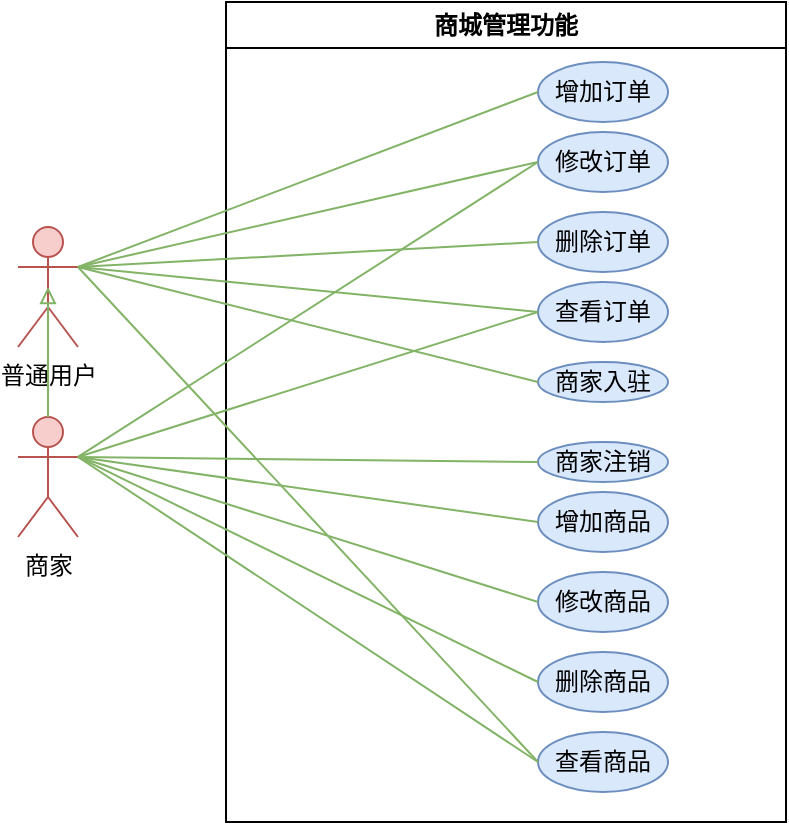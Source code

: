 <mxfile version="25.0.1">
  <diagram name="第 1 页" id="RTJovubdE_YrsCHvYEaq">
    <mxGraphModel dx="1050" dy="569" grid="1" gridSize="10" guides="1" tooltips="1" connect="1" arrows="1" fold="1" page="1" pageScale="1" pageWidth="827" pageHeight="1169" math="0" shadow="0">
      <root>
        <mxCell id="0" />
        <mxCell id="1" parent="0" />
        <mxCell id="zeIB3MRSu70Jo39GSCDh-1" value="商城管理功能" style="swimlane;whiteSpace=wrap;html=1;" parent="1" vertex="1">
          <mxGeometry x="324" y="110" width="280" height="410" as="geometry" />
        </mxCell>
        <mxCell id="zeIB3MRSu70Jo39GSCDh-5" value="增加订单" style="ellipse;whiteSpace=wrap;html=1;fillColor=#dae8fc;strokeColor=#6c8ebf;" parent="zeIB3MRSu70Jo39GSCDh-1" vertex="1">
          <mxGeometry x="156" y="30" width="65" height="30" as="geometry" />
        </mxCell>
        <mxCell id="zeIB3MRSu70Jo39GSCDh-6" value="修改订单" style="ellipse;whiteSpace=wrap;html=1;fillColor=#dae8fc;strokeColor=#6c8ebf;" parent="zeIB3MRSu70Jo39GSCDh-1" vertex="1">
          <mxGeometry x="156" y="65" width="65" height="30" as="geometry" />
        </mxCell>
        <mxCell id="zeIB3MRSu70Jo39GSCDh-10" value="查看订单" style="ellipse;whiteSpace=wrap;html=1;fillColor=#dae8fc;strokeColor=#6c8ebf;" parent="zeIB3MRSu70Jo39GSCDh-1" vertex="1">
          <mxGeometry x="156" y="140" width="65" height="30" as="geometry" />
        </mxCell>
        <mxCell id="zeIB3MRSu70Jo39GSCDh-13" value="增加商品" style="ellipse;whiteSpace=wrap;html=1;fillColor=#dae8fc;strokeColor=#6c8ebf;" parent="zeIB3MRSu70Jo39GSCDh-1" vertex="1">
          <mxGeometry x="156" y="245" width="65" height="30" as="geometry" />
        </mxCell>
        <mxCell id="zeIB3MRSu70Jo39GSCDh-14" value="修改商品" style="ellipse;whiteSpace=wrap;html=1;fillColor=#dae8fc;strokeColor=#6c8ebf;" parent="zeIB3MRSu70Jo39GSCDh-1" vertex="1">
          <mxGeometry x="156" y="285" width="65" height="30" as="geometry" />
        </mxCell>
        <mxCell id="zeIB3MRSu70Jo39GSCDh-15" value="删除商品" style="ellipse;whiteSpace=wrap;html=1;fillColor=#dae8fc;strokeColor=#6c8ebf;" parent="zeIB3MRSu70Jo39GSCDh-1" vertex="1">
          <mxGeometry x="156" y="325" width="65" height="30" as="geometry" />
        </mxCell>
        <mxCell id="zeIB3MRSu70Jo39GSCDh-16" value="查看商品" style="ellipse;whiteSpace=wrap;html=1;fillColor=#dae8fc;strokeColor=#6c8ebf;" parent="zeIB3MRSu70Jo39GSCDh-1" vertex="1">
          <mxGeometry x="156" y="365" width="65" height="30" as="geometry" />
        </mxCell>
        <mxCell id="zeIB3MRSu70Jo39GSCDh-23" value="删除订单" style="ellipse;whiteSpace=wrap;html=1;fillColor=#dae8fc;strokeColor=#6c8ebf;" parent="zeIB3MRSu70Jo39GSCDh-1" vertex="1">
          <mxGeometry x="156" y="105" width="65" height="30" as="geometry" />
        </mxCell>
        <mxCell id="zeIB3MRSu70Jo39GSCDh-36" value="商家入驻" style="ellipse;whiteSpace=wrap;html=1;fillColor=#dae8fc;strokeColor=#6c8ebf;" parent="zeIB3MRSu70Jo39GSCDh-1" vertex="1">
          <mxGeometry x="156" y="180" width="65" height="20" as="geometry" />
        </mxCell>
        <mxCell id="zeIB3MRSu70Jo39GSCDh-38" value="商家注销" style="ellipse;whiteSpace=wrap;html=1;fillColor=#dae8fc;strokeColor=#6c8ebf;" parent="zeIB3MRSu70Jo39GSCDh-1" vertex="1">
          <mxGeometry x="156" y="220" width="65" height="20" as="geometry" />
        </mxCell>
        <mxCell id="zeIB3MRSu70Jo39GSCDh-26" value="普通用户" style="shape=umlActor;verticalLabelPosition=bottom;verticalAlign=top;html=1;fillColor=#f8cecc;strokeColor=#b85450;" parent="1" vertex="1">
          <mxGeometry x="220" y="222.5" width="30" height="60" as="geometry" />
        </mxCell>
        <mxCell id="zeIB3MRSu70Jo39GSCDh-27" value="商家" style="shape=umlActor;verticalLabelPosition=bottom;verticalAlign=top;html=1;fillColor=#f8cecc;strokeColor=#b85450;" parent="1" vertex="1">
          <mxGeometry x="220" y="317.5" width="30" height="60" as="geometry" />
        </mxCell>
        <mxCell id="zeIB3MRSu70Jo39GSCDh-29" value="" style="endArrow=block;endFill=0;html=1;rounded=0;fillColor=#d5e8d4;strokeColor=#82b366;exitX=0.5;exitY=0;exitDx=0;exitDy=0;exitPerimeter=0;entryX=0.5;entryY=0.5;entryDx=0;entryDy=0;entryPerimeter=0;" parent="1" source="zeIB3MRSu70Jo39GSCDh-27" target="zeIB3MRSu70Jo39GSCDh-26" edge="1">
          <mxGeometry width="160" relative="1" as="geometry">
            <mxPoint x="275" y="427.5" as="sourcePoint" />
            <mxPoint x="260" y="347.5" as="targetPoint" />
          </mxGeometry>
        </mxCell>
        <mxCell id="SpIIGXyJDKN4H7VPbkmo-3" value="" style="endArrow=none;html=1;rounded=0;fillColor=#d5e8d4;strokeColor=#82b366;entryX=1;entryY=0.333;entryDx=0;entryDy=0;entryPerimeter=0;exitX=0;exitY=0.5;exitDx=0;exitDy=0;" edge="1" parent="1" source="zeIB3MRSu70Jo39GSCDh-23" target="zeIB3MRSu70Jo39GSCDh-26">
          <mxGeometry width="50" height="50" relative="1" as="geometry">
            <mxPoint x="777" y="170" as="sourcePoint" />
            <mxPoint x="691" y="170" as="targetPoint" />
          </mxGeometry>
        </mxCell>
        <mxCell id="SpIIGXyJDKN4H7VPbkmo-4" value="" style="endArrow=none;html=1;rounded=0;fillColor=#d5e8d4;strokeColor=#82b366;entryX=1;entryY=0.333;entryDx=0;entryDy=0;entryPerimeter=0;exitX=0;exitY=0.5;exitDx=0;exitDy=0;" edge="1" parent="1" source="zeIB3MRSu70Jo39GSCDh-10" target="zeIB3MRSu70Jo39GSCDh-26">
          <mxGeometry width="50" height="50" relative="1" as="geometry">
            <mxPoint x="787" y="180" as="sourcePoint" />
            <mxPoint x="701" y="180" as="targetPoint" />
          </mxGeometry>
        </mxCell>
        <mxCell id="SpIIGXyJDKN4H7VPbkmo-5" value="" style="endArrow=none;html=1;rounded=0;fillColor=#d5e8d4;strokeColor=#82b366;entryX=1;entryY=0.333;entryDx=0;entryDy=0;entryPerimeter=0;exitX=0;exitY=0.5;exitDx=0;exitDy=0;" edge="1" parent="1" source="zeIB3MRSu70Jo39GSCDh-36" target="zeIB3MRSu70Jo39GSCDh-26">
          <mxGeometry width="50" height="50" relative="1" as="geometry">
            <mxPoint x="797" y="190" as="sourcePoint" />
            <mxPoint x="711" y="190" as="targetPoint" />
          </mxGeometry>
        </mxCell>
        <mxCell id="SpIIGXyJDKN4H7VPbkmo-7" value="" style="endArrow=none;html=1;rounded=0;fillColor=#d5e8d4;strokeColor=#82b366;entryX=1;entryY=0.333;entryDx=0;entryDy=0;entryPerimeter=0;exitX=0;exitY=0.5;exitDx=0;exitDy=0;" edge="1" parent="1" source="zeIB3MRSu70Jo39GSCDh-38" target="zeIB3MRSu70Jo39GSCDh-27">
          <mxGeometry width="50" height="50" relative="1" as="geometry">
            <mxPoint x="806" y="269.5" as="sourcePoint" />
            <mxPoint x="720" y="269.5" as="targetPoint" />
          </mxGeometry>
        </mxCell>
        <mxCell id="SpIIGXyJDKN4H7VPbkmo-8" value="" style="endArrow=none;html=1;rounded=0;fillColor=#d5e8d4;strokeColor=#82b366;entryX=1;entryY=0.333;entryDx=0;entryDy=0;entryPerimeter=0;exitX=0;exitY=0.5;exitDx=0;exitDy=0;" edge="1" parent="1" source="zeIB3MRSu70Jo39GSCDh-10" target="zeIB3MRSu70Jo39GSCDh-27">
          <mxGeometry width="50" height="50" relative="1" as="geometry">
            <mxPoint x="827" y="220" as="sourcePoint" />
            <mxPoint x="741" y="220" as="targetPoint" />
          </mxGeometry>
        </mxCell>
        <mxCell id="SpIIGXyJDKN4H7VPbkmo-1" value="" style="endArrow=none;html=1;rounded=0;fillColor=#d5e8d4;strokeColor=#82b366;entryX=1;entryY=0.333;entryDx=0;entryDy=0;entryPerimeter=0;exitX=0;exitY=0.5;exitDx=0;exitDy=0;" edge="1" parent="1" source="zeIB3MRSu70Jo39GSCDh-5" target="zeIB3MRSu70Jo39GSCDh-26">
          <mxGeometry width="50" height="50" relative="1" as="geometry">
            <mxPoint x="396" y="170" as="sourcePoint" />
            <mxPoint x="310" y="170" as="targetPoint" />
          </mxGeometry>
        </mxCell>
        <mxCell id="SpIIGXyJDKN4H7VPbkmo-2" value="" style="endArrow=none;html=1;rounded=0;fillColor=#d5e8d4;strokeColor=#82b366;entryX=1;entryY=0.333;entryDx=0;entryDy=0;entryPerimeter=0;exitX=0;exitY=0.5;exitDx=0;exitDy=0;" edge="1" parent="1" source="zeIB3MRSu70Jo39GSCDh-6" target="zeIB3MRSu70Jo39GSCDh-26">
          <mxGeometry width="50" height="50" relative="1" as="geometry">
            <mxPoint x="476" y="229.5" as="sourcePoint" />
            <mxPoint x="390" y="229.5" as="targetPoint" />
          </mxGeometry>
        </mxCell>
        <mxCell id="SpIIGXyJDKN4H7VPbkmo-9" value="" style="endArrow=none;html=1;rounded=0;fillColor=#d5e8d4;strokeColor=#82b366;entryX=1;entryY=0.333;entryDx=0;entryDy=0;entryPerimeter=0;exitX=0;exitY=0.5;exitDx=0;exitDy=0;" edge="1" parent="1" source="zeIB3MRSu70Jo39GSCDh-13" target="zeIB3MRSu70Jo39GSCDh-27">
          <mxGeometry width="50" height="50" relative="1" as="geometry">
            <mxPoint x="816" y="279.5" as="sourcePoint" />
            <mxPoint x="730" y="279.5" as="targetPoint" />
          </mxGeometry>
        </mxCell>
        <mxCell id="SpIIGXyJDKN4H7VPbkmo-10" value="" style="endArrow=none;html=1;rounded=0;fillColor=#d5e8d4;strokeColor=#82b366;entryX=1;entryY=0.333;entryDx=0;entryDy=0;entryPerimeter=0;exitX=0;exitY=0.5;exitDx=0;exitDy=0;" edge="1" parent="1" source="zeIB3MRSu70Jo39GSCDh-14" target="zeIB3MRSu70Jo39GSCDh-27">
          <mxGeometry width="50" height="50" relative="1" as="geometry">
            <mxPoint x="826" y="289.5" as="sourcePoint" />
            <mxPoint x="740" y="289.5" as="targetPoint" />
          </mxGeometry>
        </mxCell>
        <mxCell id="SpIIGXyJDKN4H7VPbkmo-11" value="" style="endArrow=none;html=1;rounded=0;fillColor=#d5e8d4;strokeColor=#82b366;entryX=1;entryY=0.333;entryDx=0;entryDy=0;entryPerimeter=0;exitX=0;exitY=0.5;exitDx=0;exitDy=0;" edge="1" parent="1" source="zeIB3MRSu70Jo39GSCDh-15" target="zeIB3MRSu70Jo39GSCDh-27">
          <mxGeometry width="50" height="50" relative="1" as="geometry">
            <mxPoint x="836" y="299.5" as="sourcePoint" />
            <mxPoint x="750" y="299.5" as="targetPoint" />
          </mxGeometry>
        </mxCell>
        <mxCell id="SpIIGXyJDKN4H7VPbkmo-12" value="" style="endArrow=none;html=1;rounded=0;fillColor=#d5e8d4;strokeColor=#82b366;entryX=1;entryY=0.333;entryDx=0;entryDy=0;entryPerimeter=0;exitX=0;exitY=0.5;exitDx=0;exitDy=0;" edge="1" parent="1" source="zeIB3MRSu70Jo39GSCDh-6" target="zeIB3MRSu70Jo39GSCDh-27">
          <mxGeometry width="50" height="50" relative="1" as="geometry">
            <mxPoint x="410" y="264.5" as="sourcePoint" />
            <mxPoint x="324" y="264.5" as="targetPoint" />
          </mxGeometry>
        </mxCell>
        <mxCell id="SpIIGXyJDKN4H7VPbkmo-13" value="" style="endArrow=none;html=1;rounded=0;fillColor=#d5e8d4;strokeColor=#82b366;entryX=1;entryY=0.333;entryDx=0;entryDy=0;entryPerimeter=0;exitX=0;exitY=0.5;exitDx=0;exitDy=0;" edge="1" parent="1" source="zeIB3MRSu70Jo39GSCDh-16" target="zeIB3MRSu70Jo39GSCDh-27">
          <mxGeometry width="50" height="50" relative="1" as="geometry">
            <mxPoint x="846" y="309.5" as="sourcePoint" />
            <mxPoint x="760" y="309.5" as="targetPoint" />
          </mxGeometry>
        </mxCell>
        <mxCell id="SpIIGXyJDKN4H7VPbkmo-14" value="" style="endArrow=none;html=1;rounded=0;fillColor=#d5e8d4;strokeColor=#82b366;entryX=1;entryY=0.333;entryDx=0;entryDy=0;entryPerimeter=0;exitX=0;exitY=0.5;exitDx=0;exitDy=0;" edge="1" parent="1" source="zeIB3MRSu70Jo39GSCDh-16" target="zeIB3MRSu70Jo39GSCDh-26">
          <mxGeometry width="50" height="50" relative="1" as="geometry">
            <mxPoint x="856" y="319.5" as="sourcePoint" />
            <mxPoint x="770" y="319.5" as="targetPoint" />
          </mxGeometry>
        </mxCell>
      </root>
    </mxGraphModel>
  </diagram>
</mxfile>
